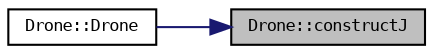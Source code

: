 digraph "Drone::constructJ"
{
 // LATEX_PDF_SIZE
  bgcolor="transparent";
  edge [fontname="DejaVuSansMono",fontsize="8",labelfontname="DejaVuSansMono",labelfontsize="8"];
  node [fontname="DejaVuSansMono",fontsize="8",shape=record];
  rankdir="RL";
  Node1 [label="Drone::constructJ",height=0.2,width=0.4,color="black", fillcolor="grey75", style="filled", fontcolor="black",tooltip=" "];
  Node1 -> Node2 [dir="back",color="midnightblue",fontsize="8",style="solid",fontname="DejaVuSansMono"];
  Node2 [label="Drone::Drone",height=0.2,width=0.4,color="black",URL="$classDrone.html#aad2198acbdcbc49c22173ad156ccab99",tooltip=" "];
}
